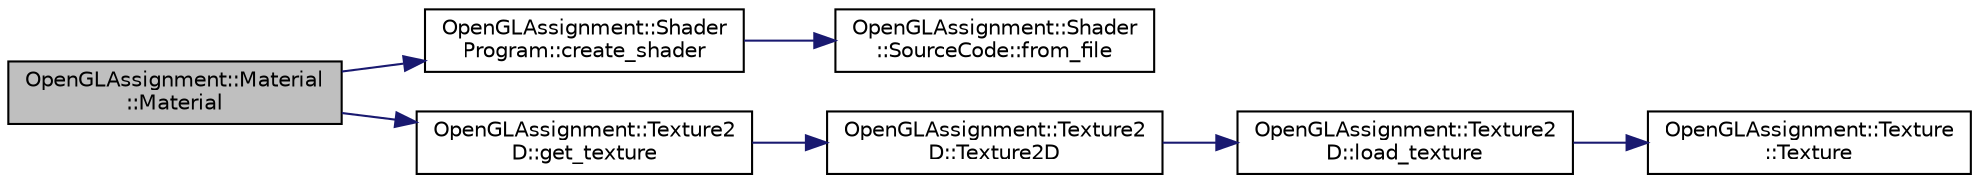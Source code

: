 digraph "OpenGLAssignment::Material::Material"
{
 // LATEX_PDF_SIZE
  edge [fontname="Helvetica",fontsize="10",labelfontname="Helvetica",labelfontsize="10"];
  node [fontname="Helvetica",fontsize="10",shape=record];
  rankdir="LR";
  Node1 [label="OpenGLAssignment::Material\l::Material",height=0.2,width=0.4,color="black", fillcolor="grey75", style="filled", fontcolor="black",tooltip="Creates an instance."];
  Node1 -> Node2 [color="midnightblue",fontsize="10",style="solid",fontname="Helvetica"];
  Node2 [label="OpenGLAssignment::Shader\lProgram::create_shader",height=0.2,width=0.4,color="black", fillcolor="white", style="filled",URL="$class_open_g_l_assignment_1_1_shader_program.html#ab7859b029ca47444b703dfac7fc9ef74",tooltip="Creates a shader with the given info."];
  Node2 -> Node3 [color="midnightblue",fontsize="10",style="solid",fontname="Helvetica"];
  Node3 [label="OpenGLAssignment::Shader\l::SourceCode::from_file",height=0.2,width=0.4,color="black", fillcolor="white", style="filled",URL="$class_open_g_l_assignment_1_1_shader_1_1_source_code.html#a6b1fadffccfa622b01e11bb6a157c54c",tooltip="Extract the shader code from a file."];
  Node1 -> Node4 [color="midnightblue",fontsize="10",style="solid",fontname="Helvetica"];
  Node4 [label="OpenGLAssignment::Texture2\lD::get_texture",height=0.2,width=0.4,color="black", fillcolor="white", style="filled",URL="$class_open_g_l_assignment_1_1_texture2_d.html#af5584d35df5a3406478759cd17bf13f8",tooltip="Get a texture by its path."];
  Node4 -> Node5 [color="midnightblue",fontsize="10",style="solid",fontname="Helvetica"];
  Node5 [label="OpenGLAssignment::Texture2\lD::Texture2D",height=0.2,width=0.4,color="black", fillcolor="white", style="filled",URL="$class_open_g_l_assignment_1_1_texture2_d.html#ada372436d00df700467ad427c5377006",tooltip="Creates an instance."];
  Node5 -> Node6 [color="midnightblue",fontsize="10",style="solid",fontname="Helvetica"];
  Node6 [label="OpenGLAssignment::Texture2\lD::load_texture",height=0.2,width=0.4,color="black", fillcolor="white", style="filled",URL="$class_open_g_l_assignment_1_1_texture2_d.html#a019dd7258651cbf9ed9c92b8192e190f",tooltip="Load a texture file."];
  Node6 -> Node7 [color="midnightblue",fontsize="10",style="solid",fontname="Helvetica"];
  Node7 [label="OpenGLAssignment::Texture\l::Texture",height=0.2,width=0.4,color="black", fillcolor="white", style="filled",URL="$class_open_g_l_assignment_1_1_texture.html#a9576c78995ed8eb8a0153898ab0985c1",tooltip="Creates an instance."];
}
